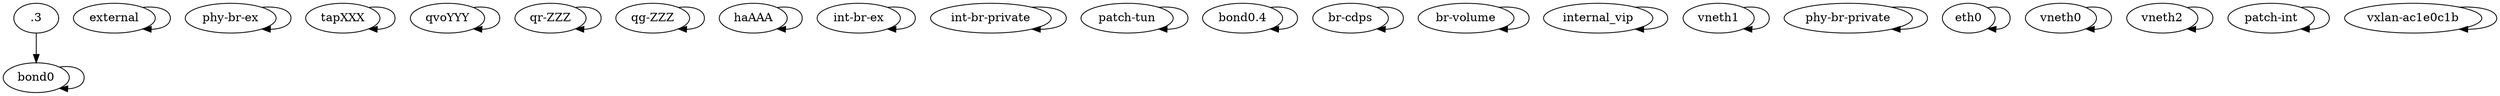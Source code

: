 digraph G {
    compound=true
    subgraph "br-ex" {
     bond0.3 -> bond0.3
     external -> external
     "phy-br-ex" -> "phy-br-ex"
	}
	subgraph "br-int" {
		tapXXX -> tapXXX
		qvoYYY -> qvoYYY
		"qr-ZZZ" -> "qr-ZZZ"
		"qg-ZZZ" -> "qg-ZZZ"
		"haAAA" -> "haAAA"
		"int-br-ex" -> "int-br-ex"
		"int-br-private" -> "int-br-private"
		"patch-tun"  -> "patch-tun"
	}
	subgraph "br-internal"{
	    "bond0.4" -> "bond0.4"
	    "br-cdps" -> "br-cdps"
	    "br-volume" -> "br-volume"
	    "internal_vip" -> "internal_vip"
	    "vneth1" -> "vneth1"
	}
	subgraph "br-private" {
	    "bond0" -> "bond0"
	    "phy-br-private" -> "phy-br-private"
	}
	subgraph "br-pxe"{
	    "eth0" -> "eth0"
	    "vneth0" -> "vneth0"
	    "vneth2" -> "vneth2"
	}
	subgraph "br-tun"{
	    "patch-int" -> "patch-int"
	    "vxlan-ac1e0c1b" -> "vxlan-ac1e0c1b"
	}

}
